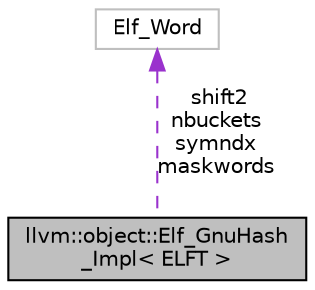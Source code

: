 digraph "llvm::object::Elf_GnuHash_Impl&lt; ELFT &gt;"
{
 // LATEX_PDF_SIZE
  bgcolor="transparent";
  edge [fontname="Helvetica",fontsize="10",labelfontname="Helvetica",labelfontsize="10"];
  node [fontname="Helvetica",fontsize="10",shape=record];
  Node1 [label="llvm::object::Elf_GnuHash\l_Impl\< ELFT \>",height=0.2,width=0.4,color="black", fillcolor="grey75", style="filled", fontcolor="black",tooltip=" "];
  Node2 -> Node1 [dir="back",color="darkorchid3",fontsize="10",style="dashed",label=" shift2\nnbuckets\nsymndx\nmaskwords" ,fontname="Helvetica"];
  Node2 [label="Elf_Word",height=0.2,width=0.4,color="grey75",tooltip=" "];
}
